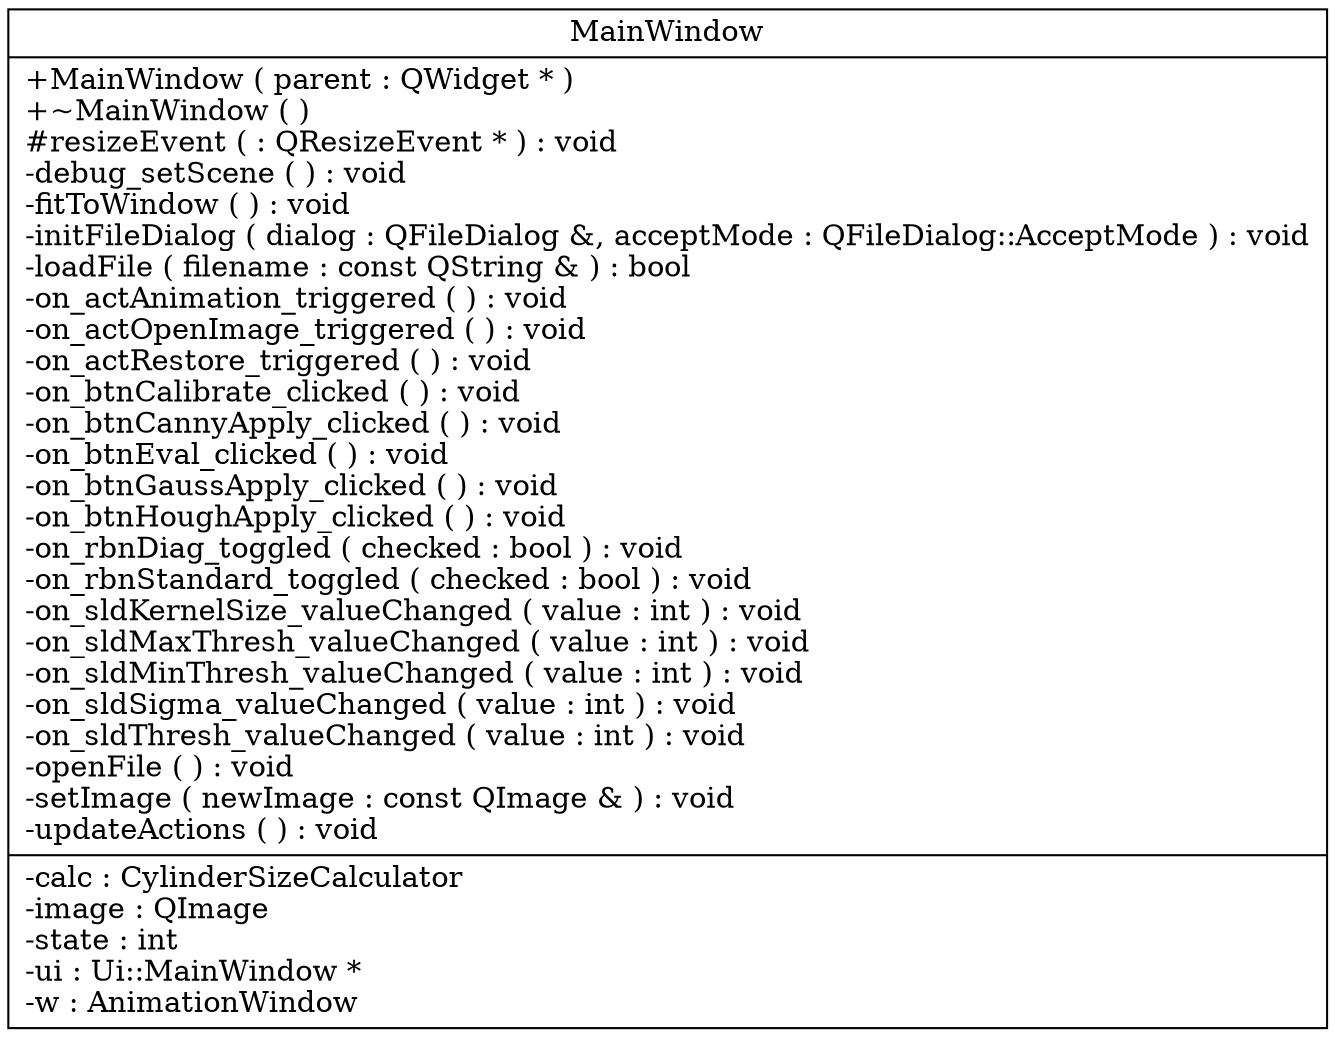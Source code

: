 digraph MainWindow
{
graph [ rankdir="RL" ]
"d9/dc6/class_main_window" [ label="MainWindow\n|+MainWindow ( parent : QWidget * )\l+~MainWindow (  )\l#resizeEvent (  : QResizeEvent * ) : void\l-debug_setScene (  ) : void\l-fitToWindow (  ) : void\l-initFileDialog ( dialog : QFileDialog &, acceptMode : QFileDialog::AcceptMode ) : void\l-loadFile ( filename : const QString & ) : bool\l-on_actAnimation_triggered (  ) : void\l-on_actOpenImage_triggered (  ) : void\l-on_actRestore_triggered (  ) : void\l-on_btnCalibrate_clicked (  ) : void\l-on_btnCannyApply_clicked (  ) : void\l-on_btnEval_clicked (  ) : void\l-on_btnGaussApply_clicked (  ) : void\l-on_btnHoughApply_clicked (  ) : void\l-on_rbnDiag_toggled ( checked : bool ) : void\l-on_rbnStandard_toggled ( checked : bool ) : void\l-on_sldKernelSize_valueChanged ( value : int ) : void\l-on_sldMaxThresh_valueChanged ( value : int ) : void\l-on_sldMinThresh_valueChanged ( value : int ) : void\l-on_sldSigma_valueChanged ( value : int ) : void\l-on_sldThresh_valueChanged ( value : int ) : void\l-openFile (  ) : void\l-setImage ( newImage : const QImage & ) : void\l-updateActions (  ) : void\l|-calc : CylinderSizeCalculator\l-image : QImage\l-state : int\l-ui : Ui::MainWindow *\l-w : AnimationWindow\l" shape="record" ]
}